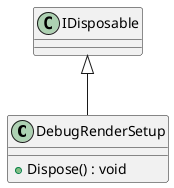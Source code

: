@startuml
class DebugRenderSetup {
    + Dispose() : void
}
IDisposable <|-- DebugRenderSetup
@enduml
